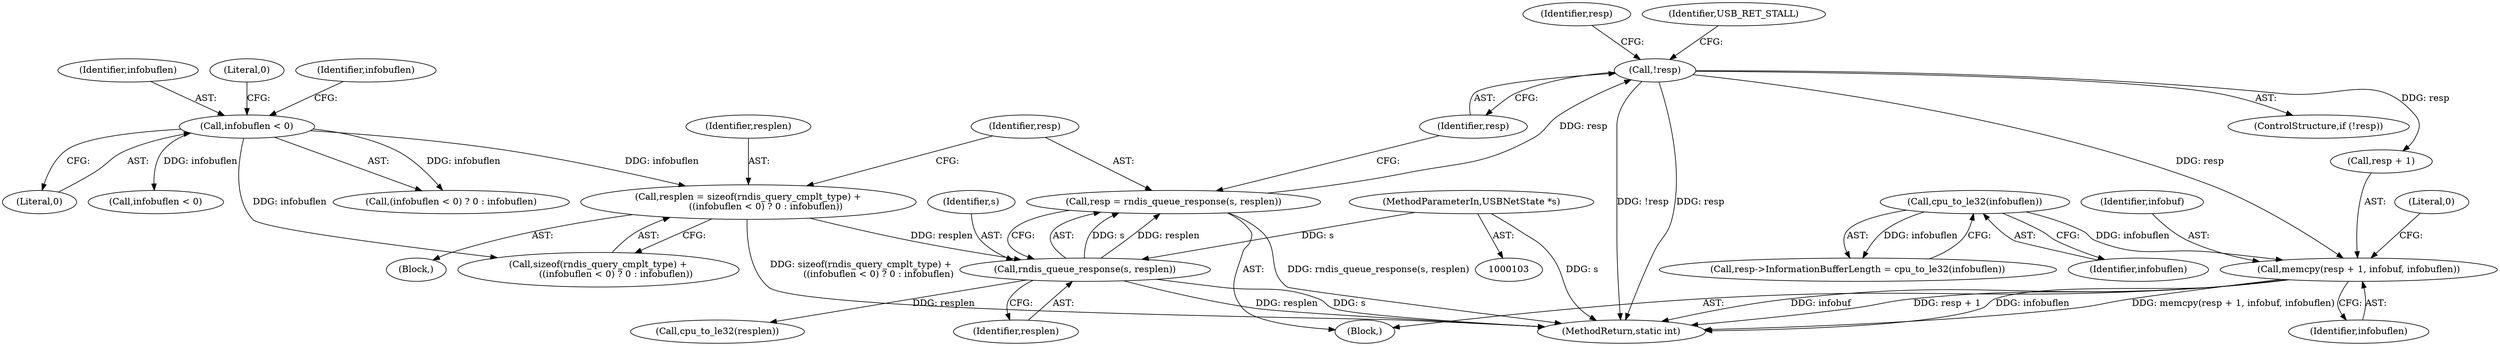 digraph "0_qemu_fe3c546c5ff2a6210f9a4d8561cc64051ca8603e@API" {
"1000251" [label="(Call,memcpy(resp + 1, infobuf, infobuflen))"];
"1000179" [label="(Call,!resp)"];
"1000173" [label="(Call,resp = rndis_queue_response(s, resplen))"];
"1000175" [label="(Call,rndis_queue_response(s, resplen))"];
"1000104" [label="(MethodParameterIn,USBNetState *s)"];
"1000162" [label="(Call,resplen = sizeof(rndis_query_cmplt_type) +\n            ((infobuflen < 0) ? 0 : infobuflen))"];
"1000168" [label="(Call,infobuflen < 0)"];
"1000249" [label="(Call,cpu_to_le32(infobuflen))"];
"1000175" [label="(Call,rndis_queue_response(s, resplen))"];
"1000249" [label="(Call,cpu_to_le32(infobuflen))"];
"1000259" [label="(MethodReturn,static int)"];
"1000180" [label="(Identifier,resp)"];
"1000162" [label="(Call,resplen = sizeof(rndis_query_cmplt_type) +\n            ((infobuflen < 0) ? 0 : infobuflen))"];
"1000200" [label="(Call,cpu_to_le32(resplen))"];
"1000168" [label="(Call,infobuflen < 0)"];
"1000163" [label="(Identifier,resplen)"];
"1000173" [label="(Call,resp = rndis_queue_response(s, resplen))"];
"1000251" [label="(Call,memcpy(resp + 1, infobuf, infobuflen))"];
"1000170" [label="(Literal,0)"];
"1000203" [label="(Call,infobuflen < 0)"];
"1000176" [label="(Identifier,s)"];
"1000177" [label="(Identifier,resplen)"];
"1000258" [label="(Literal,0)"];
"1000164" [label="(Call,sizeof(rndis_query_cmplt_type) +\n            ((infobuflen < 0) ? 0 : infobuflen))"];
"1000160" [label="(Block,)"];
"1000174" [label="(Identifier,resp)"];
"1000169" [label="(Identifier,infobuflen)"];
"1000185" [label="(Identifier,resp)"];
"1000107" [label="(Block,)"];
"1000252" [label="(Call,resp + 1)"];
"1000104" [label="(MethodParameterIn,USBNetState *s)"];
"1000178" [label="(ControlStructure,if (!resp))"];
"1000167" [label="(Call,(infobuflen < 0) ? 0 : infobuflen)"];
"1000255" [label="(Identifier,infobuf)"];
"1000256" [label="(Identifier,infobuflen)"];
"1000171" [label="(Literal,0)"];
"1000250" [label="(Identifier,infobuflen)"];
"1000245" [label="(Call,resp->InformationBufferLength = cpu_to_le32(infobuflen))"];
"1000182" [label="(Identifier,USB_RET_STALL)"];
"1000179" [label="(Call,!resp)"];
"1000172" [label="(Identifier,infobuflen)"];
"1000251" -> "1000107"  [label="AST: "];
"1000251" -> "1000256"  [label="CFG: "];
"1000252" -> "1000251"  [label="AST: "];
"1000255" -> "1000251"  [label="AST: "];
"1000256" -> "1000251"  [label="AST: "];
"1000258" -> "1000251"  [label="CFG: "];
"1000251" -> "1000259"  [label="DDG: memcpy(resp + 1, infobuf, infobuflen)"];
"1000251" -> "1000259"  [label="DDG: infobuf"];
"1000251" -> "1000259"  [label="DDG: resp + 1"];
"1000251" -> "1000259"  [label="DDG: infobuflen"];
"1000179" -> "1000251"  [label="DDG: resp"];
"1000249" -> "1000251"  [label="DDG: infobuflen"];
"1000179" -> "1000178"  [label="AST: "];
"1000179" -> "1000180"  [label="CFG: "];
"1000180" -> "1000179"  [label="AST: "];
"1000182" -> "1000179"  [label="CFG: "];
"1000185" -> "1000179"  [label="CFG: "];
"1000179" -> "1000259"  [label="DDG: !resp"];
"1000179" -> "1000259"  [label="DDG: resp"];
"1000173" -> "1000179"  [label="DDG: resp"];
"1000179" -> "1000252"  [label="DDG: resp"];
"1000173" -> "1000107"  [label="AST: "];
"1000173" -> "1000175"  [label="CFG: "];
"1000174" -> "1000173"  [label="AST: "];
"1000175" -> "1000173"  [label="AST: "];
"1000180" -> "1000173"  [label="CFG: "];
"1000173" -> "1000259"  [label="DDG: rndis_queue_response(s, resplen)"];
"1000175" -> "1000173"  [label="DDG: s"];
"1000175" -> "1000173"  [label="DDG: resplen"];
"1000175" -> "1000177"  [label="CFG: "];
"1000176" -> "1000175"  [label="AST: "];
"1000177" -> "1000175"  [label="AST: "];
"1000175" -> "1000259"  [label="DDG: resplen"];
"1000175" -> "1000259"  [label="DDG: s"];
"1000104" -> "1000175"  [label="DDG: s"];
"1000162" -> "1000175"  [label="DDG: resplen"];
"1000175" -> "1000200"  [label="DDG: resplen"];
"1000104" -> "1000103"  [label="AST: "];
"1000104" -> "1000259"  [label="DDG: s"];
"1000162" -> "1000160"  [label="AST: "];
"1000162" -> "1000164"  [label="CFG: "];
"1000163" -> "1000162"  [label="AST: "];
"1000164" -> "1000162"  [label="AST: "];
"1000174" -> "1000162"  [label="CFG: "];
"1000162" -> "1000259"  [label="DDG: sizeof(rndis_query_cmplt_type) +\n            ((infobuflen < 0) ? 0 : infobuflen)"];
"1000168" -> "1000162"  [label="DDG: infobuflen"];
"1000168" -> "1000167"  [label="AST: "];
"1000168" -> "1000170"  [label="CFG: "];
"1000169" -> "1000168"  [label="AST: "];
"1000170" -> "1000168"  [label="AST: "];
"1000171" -> "1000168"  [label="CFG: "];
"1000172" -> "1000168"  [label="CFG: "];
"1000168" -> "1000164"  [label="DDG: infobuflen"];
"1000168" -> "1000167"  [label="DDG: infobuflen"];
"1000168" -> "1000203"  [label="DDG: infobuflen"];
"1000249" -> "1000245"  [label="AST: "];
"1000249" -> "1000250"  [label="CFG: "];
"1000250" -> "1000249"  [label="AST: "];
"1000245" -> "1000249"  [label="CFG: "];
"1000249" -> "1000245"  [label="DDG: infobuflen"];
}

